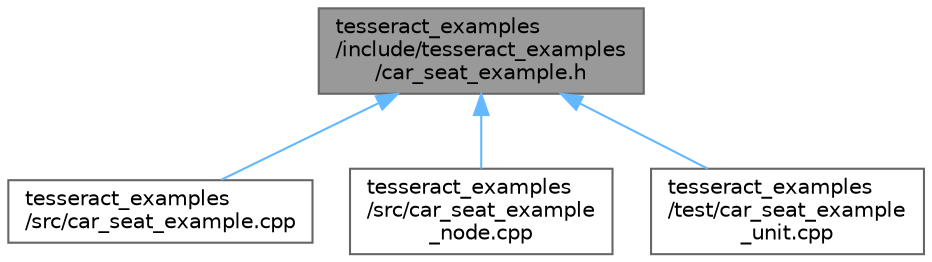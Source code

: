 digraph "tesseract_examples/include/tesseract_examples/car_seat_example.h"
{
 // LATEX_PDF_SIZE
  bgcolor="transparent";
  edge [fontname=Helvetica,fontsize=10,labelfontname=Helvetica,labelfontsize=10];
  node [fontname=Helvetica,fontsize=10,shape=box,height=0.2,width=0.4];
  Node1 [label="tesseract_examples\l/include/tesseract_examples\l/car_seat_example.h",height=0.2,width=0.4,color="gray40", fillcolor="grey60", style="filled", fontcolor="black",tooltip="An example of a robot on a rail installing a seat in a car."];
  Node1 -> Node2 [dir="back",color="steelblue1",style="solid"];
  Node2 [label="tesseract_examples\l/src/car_seat_example.cpp",height=0.2,width=0.4,color="grey40", fillcolor="white", style="filled",URL="$d0/d87/car__seat__example_8cpp.html",tooltip="Car seat example implementation."];
  Node1 -> Node3 [dir="back",color="steelblue1",style="solid"];
  Node3 [label="tesseract_examples\l/src/car_seat_example\l_node.cpp",height=0.2,width=0.4,color="grey40", fillcolor="white", style="filled",URL="$d0/d7f/car__seat__example__node_8cpp.html",tooltip="Car seat example node."];
  Node1 -> Node4 [dir="back",color="steelblue1",style="solid"];
  Node4 [label="tesseract_examples\l/test/car_seat_example\l_unit.cpp",height=0.2,width=0.4,color="grey40", fillcolor="white", style="filled",URL="$d7/dcb/car__seat__example__unit_8cpp.html",tooltip=" "];
}
